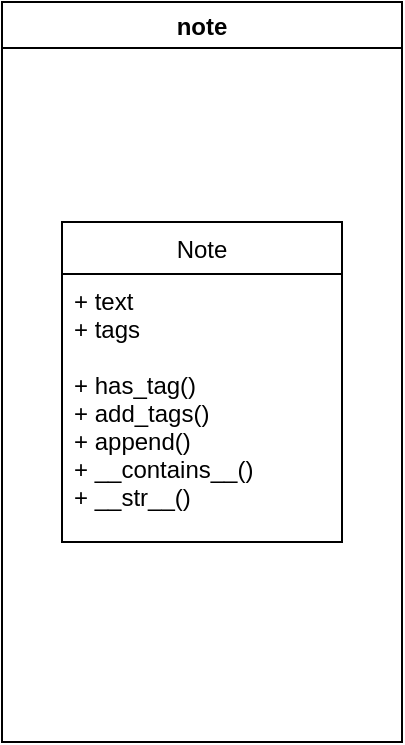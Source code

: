 <mxfile>
    <diagram id="8KdrkIwavwroK1rlYn9U" name="Page-1">
        <mxGraphModel dx="601" dy="516" grid="1" gridSize="10" guides="1" tooltips="1" connect="1" arrows="1" fold="1" page="1" pageScale="1" pageWidth="827" pageHeight="1169" math="0" shadow="0">
            <root>
                <mxCell id="0"/>
                <mxCell id="1" parent="0"/>
                <mxCell id="2" value="Note" style="swimlane;fontStyle=0;childLayout=stackLayout;horizontal=1;startSize=26;fillColor=none;horizontalStack=0;resizeParent=1;resizeParentMax=0;resizeLast=0;collapsible=1;marginBottom=0;" vertex="1" parent="1">
                    <mxGeometry x="240" y="210" width="140" height="160" as="geometry"/>
                </mxCell>
                <mxCell id="3" value="+ text&#10;+ tags&#10;&#10;+ has_tag()&#10;+ add_tags()&#10;+ append()&#10;+ __contains__()&#10;+ __str__()&#10;" style="text;strokeColor=none;fillColor=none;align=left;verticalAlign=top;spacingLeft=4;spacingRight=4;overflow=hidden;rotatable=0;points=[[0,0.5],[1,0.5]];portConstraint=eastwest;" vertex="1" parent="2">
                    <mxGeometry y="26" width="140" height="134" as="geometry"/>
                </mxCell>
                <mxCell id="6" value="note" style="swimlane;" vertex="1" parent="1">
                    <mxGeometry x="210" y="100" width="200" height="370" as="geometry"/>
                </mxCell>
            </root>
        </mxGraphModel>
    </diagram>
</mxfile>
